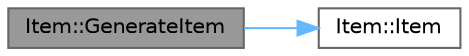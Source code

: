 digraph "Item::GenerateItem"
{
 // LATEX_PDF_SIZE
  bgcolor="transparent";
  edge [fontname=Helvetica,fontsize=10,labelfontname=Helvetica,labelfontsize=10];
  node [fontname=Helvetica,fontsize=10,shape=box,height=0.2,width=0.4];
  rankdir="LR";
  Node1 [id="Node000001",label="Item::GenerateItem",height=0.2,width=0.4,color="gray40", fillcolor="grey60", style="filled", fontcolor="black",tooltip="Static method to generate an item based on the given level."];
  Node1 -> Node2 [id="edge2_Node000001_Node000002",color="steelblue1",style="solid",tooltip=" "];
  Node2 [id="Node000002",label="Item::Item",height=0.2,width=0.4,color="grey40", fillcolor="white", style="filled",URL="$class_item.html#a297720c02984eab37332ae795d22189d",tooltip="Default constructor for Item."];
}
